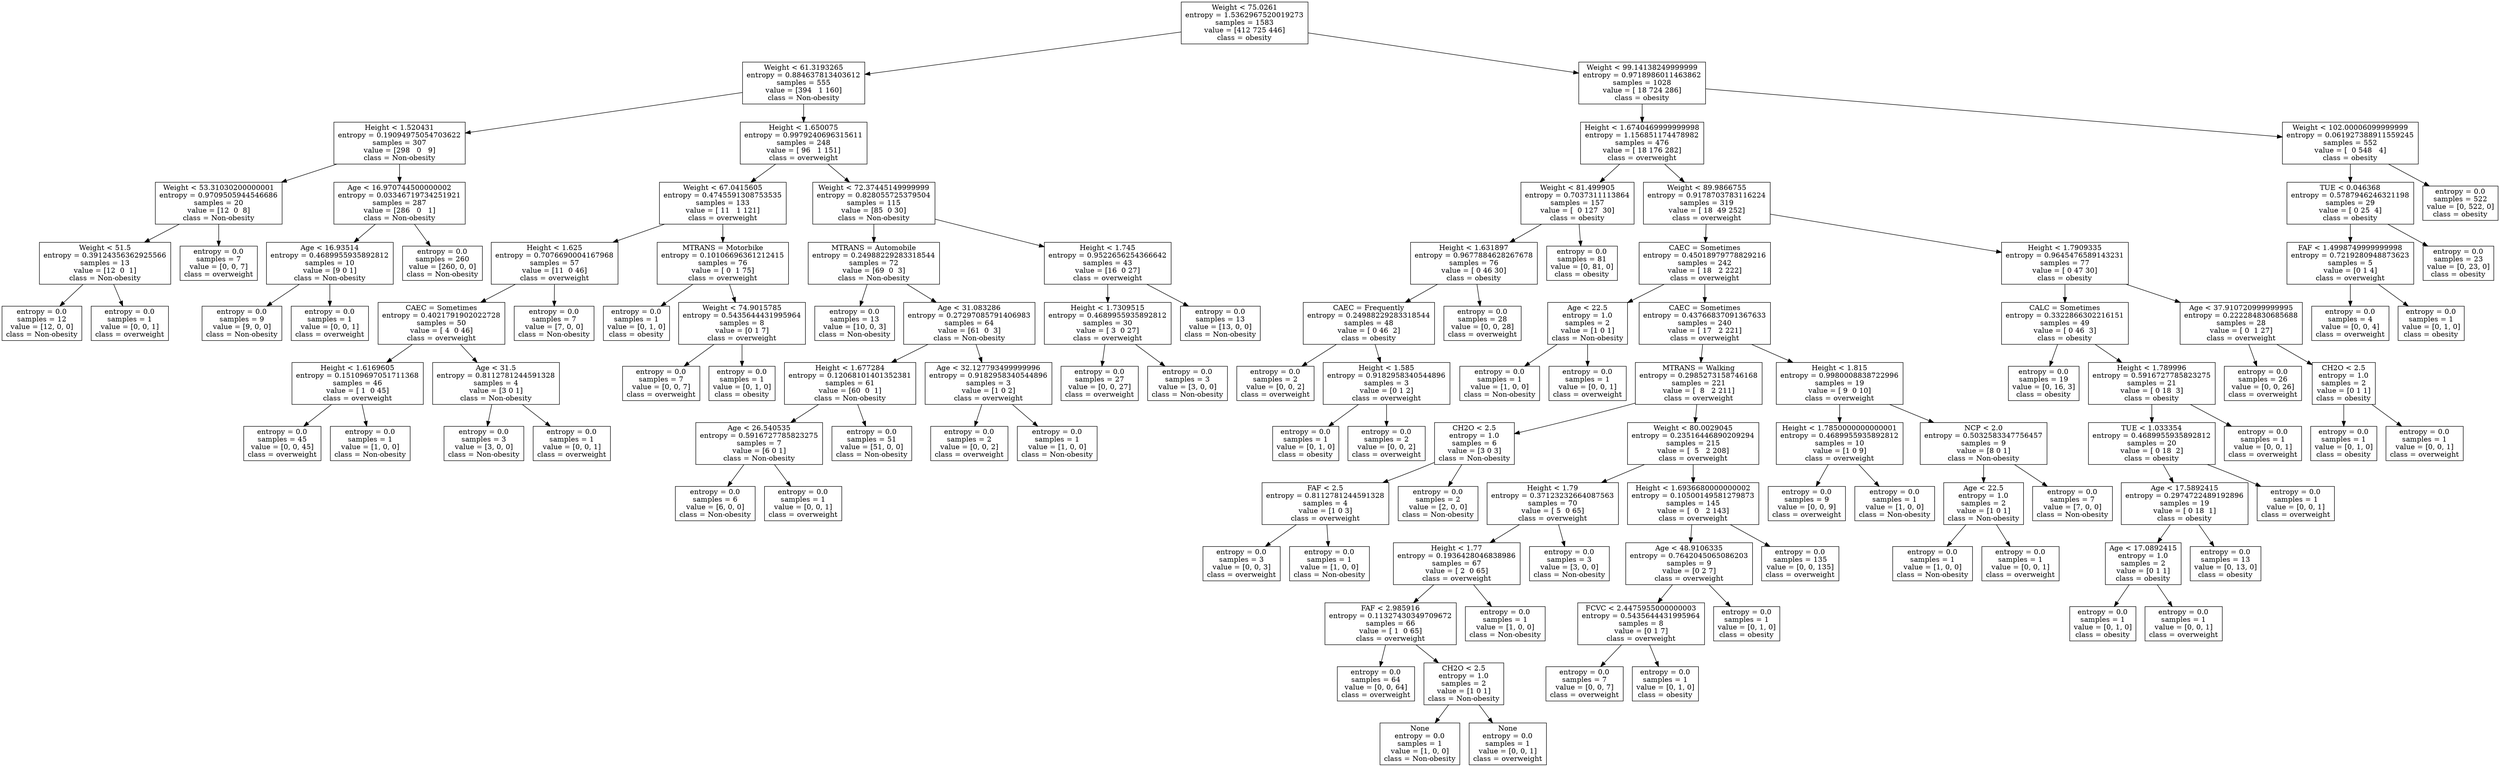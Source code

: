digraph Tree {
node [shape=box] ;0[label="Weight < 75.0261\nentropy = 1.5362967520019273\nsamples = 1583\nvalue = [412 725 446]\nclass = obesity"] ;
1[label="Weight < 61.3193265\nentropy = 0.884637813403612\nsamples = 555\nvalue = [394   1 160]\nclass = Non-obesity"] ;
0 -> 1 ;

2[label="Height < 1.520431\nentropy = 0.19094975054703622\nsamples = 307\nvalue = [298   0   9]\nclass = Non-obesity"] ;
1 -> 2 ;

3[label="Weight < 53.31030200000001\nentropy = 0.9709505944546686\nsamples = 20\nvalue = [12  0  8]\nclass = Non-obesity"] ;
2 -> 3 ;

4[label="Weight < 51.5\nentropy = 0.39124356362925566\nsamples = 13\nvalue = [12  0  1]\nclass = Non-obesity"] ;
3 -> 4 ;

5[label="entropy = 0.0\nsamples = 12\nvalue = [12, 0, 0]\nclass = Non-obesity"] ;
4 -> 5 ;

6[label="entropy = 0.0\nsamples = 1\nvalue = [0, 0, 1]\nclass = overweight"] ;
4 -> 6 ;

7[label="entropy = 0.0\nsamples = 7\nvalue = [0, 0, 7]\nclass = overweight"] ;
3 -> 7 ;

8[label="Age < 16.970744500000002\nentropy = 0.03346719734251921\nsamples = 287\nvalue = [286   0   1]\nclass = Non-obesity"] ;
2 -> 8 ;

9[label="Age < 16.93514\nentropy = 0.4689955935892812\nsamples = 10\nvalue = [9 0 1]\nclass = Non-obesity"] ;
8 -> 9 ;

10[label="entropy = 0.0\nsamples = 9\nvalue = [9, 0, 0]\nclass = Non-obesity"] ;
9 -> 10 ;

11[label="entropy = 0.0\nsamples = 1\nvalue = [0, 0, 1]\nclass = overweight"] ;
9 -> 11 ;

12[label="entropy = 0.0\nsamples = 260\nvalue = [260, 0, 0]\nclass = Non-obesity"] ;
8 -> 12 ;

13[label="Height < 1.650075\nentropy = 0.9979240696315611\nsamples = 248\nvalue = [ 96   1 151]\nclass = overweight"] ;
1 -> 13 ;

14[label="Weight < 67.0415605\nentropy = 0.4745591308753535\nsamples = 133\nvalue = [ 11   1 121]\nclass = overweight"] ;
13 -> 14 ;

15[label="Height < 1.625\nentropy = 0.7076690004167968\nsamples = 57\nvalue = [11  0 46]\nclass = overweight"] ;
14 -> 15 ;

16[label="CAEC = Sometimes\nentropy = 0.4021791902022728\nsamples = 50\nvalue = [ 4  0 46]\nclass = overweight"] ;
15 -> 16 ;

17[label="Height < 1.6169605\nentropy = 0.15109697051711368\nsamples = 46\nvalue = [ 1  0 45]\nclass = overweight"] ;
16 -> 17 ;

18[label="entropy = 0.0\nsamples = 45\nvalue = [0, 0, 45]\nclass = overweight"] ;
17 -> 18 ;

19[label="entropy = 0.0\nsamples = 1\nvalue = [1, 0, 0]\nclass = Non-obesity"] ;
17 -> 19 ;

20[label="Age < 31.5\nentropy = 0.8112781244591328\nsamples = 4\nvalue = [3 0 1]\nclass = Non-obesity"] ;
16 -> 20 ;

21[label="entropy = 0.0\nsamples = 3\nvalue = [3, 0, 0]\nclass = Non-obesity"] ;
20 -> 21 ;

22[label="entropy = 0.0\nsamples = 1\nvalue = [0, 0, 1]\nclass = overweight"] ;
20 -> 22 ;

23[label="entropy = 0.0\nsamples = 7\nvalue = [7, 0, 0]\nclass = Non-obesity"] ;
15 -> 23 ;

24[label="MTRANS = Motorbike\nentropy = 0.10106696361212415\nsamples = 76\nvalue = [ 0  1 75]\nclass = overweight"] ;
14 -> 24 ;

25[label="entropy = 0.0\nsamples = 1\nvalue = [0, 1, 0]\nclass = obesity"] ;
24 -> 25 ;

26[label="Weight < 74.9015785\nentropy = 0.5435644431995964\nsamples = 8\nvalue = [0 1 7]\nclass = overweight"] ;
24 -> 26 ;

27[label="entropy = 0.0\nsamples = 7\nvalue = [0, 0, 7]\nclass = overweight"] ;
26 -> 27 ;

28[label="entropy = 0.0\nsamples = 1\nvalue = [0, 1, 0]\nclass = obesity"] ;
26 -> 28 ;

29[label="Weight < 72.37445149999999\nentropy = 0.828055725379504\nsamples = 115\nvalue = [85  0 30]\nclass = Non-obesity"] ;
13 -> 29 ;

30[label="MTRANS = Automobile\nentropy = 0.24988229283318544\nsamples = 72\nvalue = [69  0  3]\nclass = Non-obesity"] ;
29 -> 30 ;

31[label="entropy = 0.0\nsamples = 13\nvalue = [10, 0, 3]\nclass = Non-obesity"] ;
30 -> 31 ;

32[label="Age < 31.083286\nentropy = 0.27297085791406983\nsamples = 64\nvalue = [61  0  3]\nclass = Non-obesity"] ;
30 -> 32 ;

33[label="Height < 1.677284\nentropy = 0.12068101401352381\nsamples = 61\nvalue = [60  0  1]\nclass = Non-obesity"] ;
32 -> 33 ;

34[label="Age < 26.540535\nentropy = 0.5916727785823275\nsamples = 7\nvalue = [6 0 1]\nclass = Non-obesity"] ;
33 -> 34 ;

35[label="entropy = 0.0\nsamples = 6\nvalue = [6, 0, 0]\nclass = Non-obesity"] ;
34 -> 35 ;

36[label="entropy = 0.0\nsamples = 1\nvalue = [0, 0, 1]\nclass = overweight"] ;
34 -> 36 ;

37[label="entropy = 0.0\nsamples = 51\nvalue = [51, 0, 0]\nclass = Non-obesity"] ;
33 -> 37 ;

38[label="Age < 32.127793499999996\nentropy = 0.9182958340544896\nsamples = 3\nvalue = [1 0 2]\nclass = overweight"] ;
32 -> 38 ;

39[label="entropy = 0.0\nsamples = 2\nvalue = [0, 0, 2]\nclass = overweight"] ;
38 -> 39 ;

40[label="entropy = 0.0\nsamples = 1\nvalue = [1, 0, 0]\nclass = Non-obesity"] ;
38 -> 40 ;

41[label="Height < 1.745\nentropy = 0.9522656254366642\nsamples = 43\nvalue = [16  0 27]\nclass = overweight"] ;
29 -> 41 ;

42[label="Height < 1.7309515\nentropy = 0.4689955935892812\nsamples = 30\nvalue = [ 3  0 27]\nclass = overweight"] ;
41 -> 42 ;

43[label="entropy = 0.0\nsamples = 27\nvalue = [0, 0, 27]\nclass = overweight"] ;
42 -> 43 ;

44[label="entropy = 0.0\nsamples = 3\nvalue = [3, 0, 0]\nclass = Non-obesity"] ;
42 -> 44 ;

45[label="entropy = 0.0\nsamples = 13\nvalue = [13, 0, 0]\nclass = Non-obesity"] ;
41 -> 45 ;

46[label="Weight < 99.14138249999999\nentropy = 0.9718986011463862\nsamples = 1028\nvalue = [ 18 724 286]\nclass = obesity"] ;
0 -> 46 ;

47[label="Height < 1.6740469999999998\nentropy = 1.156851174478982\nsamples = 476\nvalue = [ 18 176 282]\nclass = overweight"] ;
46 -> 47 ;

48[label="Weight < 81.499905\nentropy = 0.7037311113864\nsamples = 157\nvalue = [  0 127  30]\nclass = obesity"] ;
47 -> 48 ;

49[label="Height < 1.631897\nentropy = 0.9677884628267678\nsamples = 76\nvalue = [ 0 46 30]\nclass = obesity"] ;
48 -> 49 ;

50[label="CAEC = Frequently\nentropy = 0.24988229283318544\nsamples = 48\nvalue = [ 0 46  2]\nclass = obesity"] ;
49 -> 50 ;

51[label="entropy = 0.0\nsamples = 2\nvalue = [0, 0, 2]\nclass = overweight"] ;
50 -> 51 ;

52[label="Height < 1.585\nentropy = 0.9182958340544896\nsamples = 3\nvalue = [0 1 2]\nclass = overweight"] ;
50 -> 52 ;

53[label="entropy = 0.0\nsamples = 1\nvalue = [0, 1, 0]\nclass = obesity"] ;
52 -> 53 ;

54[label="entropy = 0.0\nsamples = 2\nvalue = [0, 0, 2]\nclass = overweight"] ;
52 -> 54 ;

55[label="entropy = 0.0\nsamples = 28\nvalue = [0, 0, 28]\nclass = overweight"] ;
49 -> 55 ;

56[label="entropy = 0.0\nsamples = 81\nvalue = [0, 81, 0]\nclass = obesity"] ;
48 -> 56 ;

57[label="Weight < 89.9866755\nentropy = 0.9178703783116224\nsamples = 319\nvalue = [ 18  49 252]\nclass = overweight"] ;
47 -> 57 ;

58[label="CAEC = Sometimes\nentropy = 0.45018979778829216\nsamples = 242\nvalue = [ 18   2 222]\nclass = overweight"] ;
57 -> 58 ;

59[label="Age < 22.5\nentropy = 1.0\nsamples = 2\nvalue = [1 0 1]\nclass = Non-obesity"] ;
58 -> 59 ;

60[label="entropy = 0.0\nsamples = 1\nvalue = [1, 0, 0]\nclass = Non-obesity"] ;
59 -> 60 ;

61[label="entropy = 0.0\nsamples = 1\nvalue = [0, 0, 1]\nclass = overweight"] ;
59 -> 61 ;

62[label="CAEC = Sometimes\nentropy = 0.43766837091367633\nsamples = 240\nvalue = [ 17   2 221]\nclass = overweight"] ;
58 -> 62 ;

63[label="MTRANS = Walking\nentropy = 0.2985273158746168\nsamples = 221\nvalue = [  8   2 211]\nclass = overweight"] ;
62 -> 63 ;

64[label="CH2O < 2.5\nentropy = 1.0\nsamples = 6\nvalue = [3 0 3]\nclass = Non-obesity"] ;
63 -> 64 ;

65[label="FAF < 2.5\nentropy = 0.8112781244591328\nsamples = 4\nvalue = [1 0 3]\nclass = overweight"] ;
64 -> 65 ;

66[label="entropy = 0.0\nsamples = 3\nvalue = [0, 0, 3]\nclass = overweight"] ;
65 -> 66 ;

67[label="entropy = 0.0\nsamples = 1\nvalue = [1, 0, 0]\nclass = Non-obesity"] ;
65 -> 67 ;

68[label="entropy = 0.0\nsamples = 2\nvalue = [2, 0, 0]\nclass = Non-obesity"] ;
64 -> 68 ;

69[label="Weight < 80.0029045\nentropy = 0.23516446890209294\nsamples = 215\nvalue = [  5   2 208]\nclass = overweight"] ;
63 -> 69 ;

70[label="Height < 1.79\nentropy = 0.37123232664087563\nsamples = 70\nvalue = [ 5  0 65]\nclass = overweight"] ;
69 -> 70 ;

71[label="Height < 1.77\nentropy = 0.1936428046838986\nsamples = 67\nvalue = [ 2  0 65]\nclass = overweight"] ;
70 -> 71 ;

72[label="FAF < 2.985916\nentropy = 0.11327430349709672\nsamples = 66\nvalue = [ 1  0 65]\nclass = overweight"] ;
71 -> 72 ;

73[label="entropy = 0.0\nsamples = 64\nvalue = [0, 0, 64]\nclass = overweight"] ;
72 -> 73 ;

74[label="CH2O < 2.5\nentropy = 1.0\nsamples = 2\nvalue = [1 0 1]\nclass = Non-obesity"] ;
72 -> 74 ;

75[label="None\nentropy = 0.0\nsamples = 1\nvalue = [1, 0, 0]\nclass = Non-obesity"] ;
74 -> 75 ;

76[label="None\nentropy = 0.0\nsamples = 1\nvalue = [0, 0, 1]\nclass = overweight"] ;
74 -> 76 ;

77[label="entropy = 0.0\nsamples = 1\nvalue = [1, 0, 0]\nclass = Non-obesity"] ;
71 -> 77 ;

78[label="entropy = 0.0\nsamples = 3\nvalue = [3, 0, 0]\nclass = Non-obesity"] ;
70 -> 78 ;

79[label="Height < 1.6936680000000002\nentropy = 0.10500149581279873\nsamples = 145\nvalue = [  0   2 143]\nclass = overweight"] ;
69 -> 79 ;

80[label="Age < 48.9106335\nentropy = 0.7642045065086203\nsamples = 9\nvalue = [0 2 7]\nclass = overweight"] ;
79 -> 80 ;

81[label="FCVC < 2.4475955000000003\nentropy = 0.5435644431995964\nsamples = 8\nvalue = [0 1 7]\nclass = overweight"] ;
80 -> 81 ;

82[label="entropy = 0.0\nsamples = 7\nvalue = [0, 0, 7]\nclass = overweight"] ;
81 -> 82 ;

83[label="entropy = 0.0\nsamples = 1\nvalue = [0, 1, 0]\nclass = obesity"] ;
81 -> 83 ;

84[label="entropy = 0.0\nsamples = 1\nvalue = [0, 1, 0]\nclass = obesity"] ;
80 -> 84 ;

85[label="entropy = 0.0\nsamples = 135\nvalue = [0, 0, 135]\nclass = overweight"] ;
79 -> 85 ;

86[label="Height < 1.815\nentropy = 0.9980008838722996\nsamples = 19\nvalue = [ 9  0 10]\nclass = overweight"] ;
62 -> 86 ;

87[label="Height < 1.7850000000000001\nentropy = 0.4689955935892812\nsamples = 10\nvalue = [1 0 9]\nclass = overweight"] ;
86 -> 87 ;

88[label="entropy = 0.0\nsamples = 9\nvalue = [0, 0, 9]\nclass = overweight"] ;
87 -> 88 ;

89[label="entropy = 0.0\nsamples = 1\nvalue = [1, 0, 0]\nclass = Non-obesity"] ;
87 -> 89 ;

90[label="NCP < 2.0\nentropy = 0.5032583347756457\nsamples = 9\nvalue = [8 0 1]\nclass = Non-obesity"] ;
86 -> 90 ;

91[label="Age < 22.5\nentropy = 1.0\nsamples = 2\nvalue = [1 0 1]\nclass = Non-obesity"] ;
90 -> 91 ;

92[label="entropy = 0.0\nsamples = 1\nvalue = [1, 0, 0]\nclass = Non-obesity"] ;
91 -> 92 ;

93[label="entropy = 0.0\nsamples = 1\nvalue = [0, 0, 1]\nclass = overweight"] ;
91 -> 93 ;

94[label="entropy = 0.0\nsamples = 7\nvalue = [7, 0, 0]\nclass = Non-obesity"] ;
90 -> 94 ;

95[label="Height < 1.7909335\nentropy = 0.9645476589143231\nsamples = 77\nvalue = [ 0 47 30]\nclass = obesity"] ;
57 -> 95 ;

96[label="CALC = Sometimes\nentropy = 0.3322866302216151\nsamples = 49\nvalue = [ 0 46  3]\nclass = obesity"] ;
95 -> 96 ;

97[label="entropy = 0.0\nsamples = 19\nvalue = [0, 16, 3]\nclass = obesity"] ;
96 -> 97 ;

98[label="Height < 1.789996\nentropy = 0.5916727785823275\nsamples = 21\nvalue = [ 0 18  3]\nclass = obesity"] ;
96 -> 98 ;

99[label="TUE < 1.033354\nentropy = 0.4689955935892812\nsamples = 20\nvalue = [ 0 18  2]\nclass = obesity"] ;
98 -> 99 ;

100[label="Age < 17.5892415\nentropy = 0.2974722489192896\nsamples = 19\nvalue = [ 0 18  1]\nclass = obesity"] ;
99 -> 100 ;

101[label="Age < 17.0892415\nentropy = 1.0\nsamples = 2\nvalue = [0 1 1]\nclass = obesity"] ;
100 -> 101 ;

102[label="entropy = 0.0\nsamples = 1\nvalue = [0, 1, 0]\nclass = obesity"] ;
101 -> 102 ;

103[label="entropy = 0.0\nsamples = 1\nvalue = [0, 0, 1]\nclass = overweight"] ;
101 -> 103 ;

104[label="entropy = 0.0\nsamples = 13\nvalue = [0, 13, 0]\nclass = obesity"] ;
100 -> 104 ;

105[label="entropy = 0.0\nsamples = 1\nvalue = [0, 0, 1]\nclass = overweight"] ;
99 -> 105 ;

106[label="entropy = 0.0\nsamples = 1\nvalue = [0, 0, 1]\nclass = overweight"] ;
98 -> 106 ;

107[label="Age < 37.910720999999995\nentropy = 0.222284830685688\nsamples = 28\nvalue = [ 0  1 27]\nclass = overweight"] ;
95 -> 107 ;

108[label="entropy = 0.0\nsamples = 26\nvalue = [0, 0, 26]\nclass = overweight"] ;
107 -> 108 ;

109[label="CH2O < 2.5\nentropy = 1.0\nsamples = 2\nvalue = [0 1 1]\nclass = obesity"] ;
107 -> 109 ;

110[label="entropy = 0.0\nsamples = 1\nvalue = [0, 1, 0]\nclass = obesity"] ;
109 -> 110 ;

111[label="entropy = 0.0\nsamples = 1\nvalue = [0, 0, 1]\nclass = overweight"] ;
109 -> 111 ;

112[label="Weight < 102.00006099999999\nentropy = 0.061927388911559245\nsamples = 552\nvalue = [  0 548   4]\nclass = obesity"] ;
46 -> 112 ;

113[label="TUE < 0.046368\nentropy = 0.5787946246321198\nsamples = 29\nvalue = [ 0 25  4]\nclass = obesity"] ;
112 -> 113 ;

114[label="FAF < 1.4998749999999998\nentropy = 0.7219280948873623\nsamples = 5\nvalue = [0 1 4]\nclass = overweight"] ;
113 -> 114 ;

115[label="entropy = 0.0\nsamples = 4\nvalue = [0, 0, 4]\nclass = overweight"] ;
114 -> 115 ;

116[label="entropy = 0.0\nsamples = 1\nvalue = [0, 1, 0]\nclass = obesity"] ;
114 -> 116 ;

117[label="entropy = 0.0\nsamples = 23\nvalue = [0, 23, 0]\nclass = obesity"] ;
113 -> 117 ;

118[label="entropy = 0.0\nsamples = 522\nvalue = [0, 522, 0]\nclass = obesity"] ;
112 -> 118 ;

}
